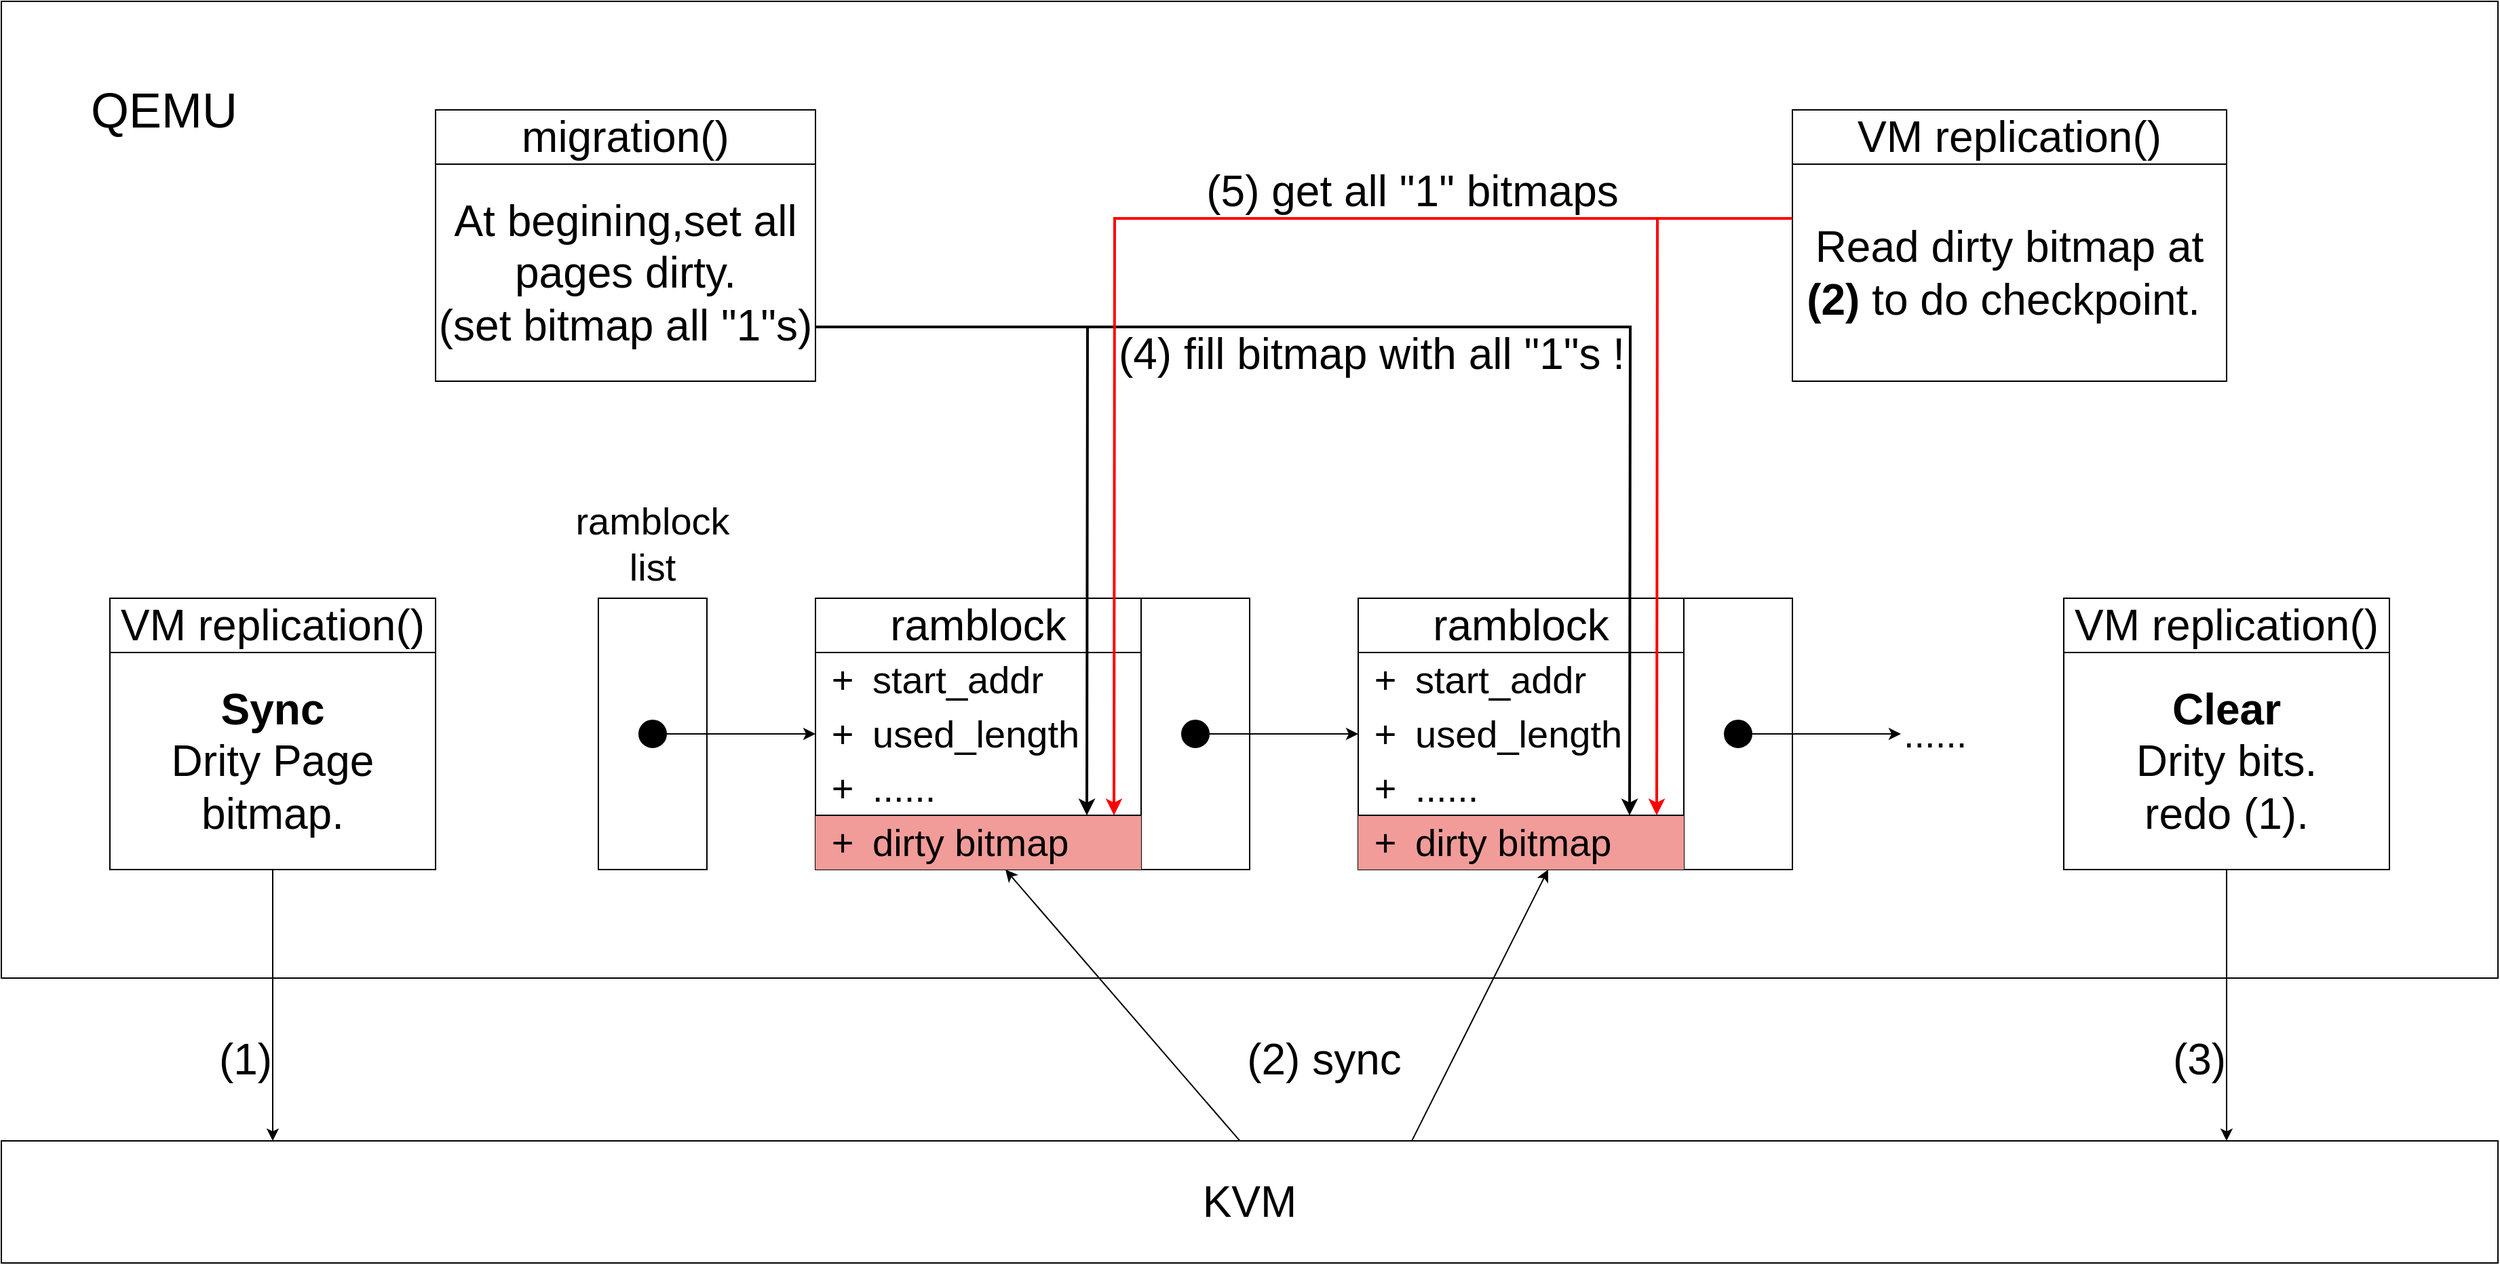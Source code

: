 <mxfile version="21.6.2" type="github">
  <diagram name="第 1 页" id="eFLcW4rc1OjBL_pe3tL0">
    <mxGraphModel dx="2846" dy="2324" grid="1" gridSize="10" guides="1" tooltips="1" connect="1" arrows="1" fold="1" page="1" pageScale="1" pageWidth="827" pageHeight="1169" math="0" shadow="0">
      <root>
        <mxCell id="0" />
        <mxCell id="1" parent="0" />
        <mxCell id="zmStRXuhUgsYv_nEsaAY-51" value="" style="rounded=0;whiteSpace=wrap;html=1;" vertex="1" parent="1">
          <mxGeometry x="-400" y="-280" width="1840" height="720" as="geometry" />
        </mxCell>
        <mxCell id="zmStRXuhUgsYv_nEsaAY-1" value="" style="rounded=0;whiteSpace=wrap;html=1;align=left;" vertex="1" parent="1">
          <mxGeometry x="200" y="200" width="240" height="160" as="geometry" />
        </mxCell>
        <mxCell id="zmStRXuhUgsYv_nEsaAY-2" value="" style="rounded=0;whiteSpace=wrap;html=1;" vertex="1" parent="1">
          <mxGeometry x="440" y="160" width="80" height="200" as="geometry" />
        </mxCell>
        <mxCell id="zmStRXuhUgsYv_nEsaAY-3" value="&lt;font style=&quot;font-size: 32px;&quot;&gt;ramblock&lt;/font&gt;" style="rounded=0;whiteSpace=wrap;html=1;" vertex="1" parent="1">
          <mxGeometry x="200" y="160" width="240" height="40" as="geometry" />
        </mxCell>
        <mxCell id="zmStRXuhUgsYv_nEsaAY-4" value="&lt;span style=&quot;background-color: initial;&quot;&gt;&lt;font style=&quot;font-size: 28px;&quot;&gt;dirty bitmap&lt;/font&gt;&lt;/span&gt;" style="text;html=1;strokeColor=none;fillColor=#F19C99;align=left;verticalAlign=middle;whiteSpace=wrap;rounded=0;" vertex="1" parent="1">
          <mxGeometry x="240" y="320" width="200" height="40" as="geometry" />
        </mxCell>
        <mxCell id="zmStRXuhUgsYv_nEsaAY-5" value="&lt;font style=&quot;font-size: 28px;&quot;&gt;+&lt;/font&gt;" style="text;html=1;strokeColor=none;fillColor=#F19C99;align=center;verticalAlign=middle;whiteSpace=wrap;rounded=0;" vertex="1" parent="1">
          <mxGeometry x="200" y="320" width="40" height="40" as="geometry" />
        </mxCell>
        <mxCell id="zmStRXuhUgsYv_nEsaAY-6" value="&lt;span style=&quot;background-color: initial;&quot;&gt;&lt;font style=&quot;font-size: 28px;&quot;&gt;start_addr&lt;/font&gt;&lt;/span&gt;" style="text;html=1;strokeColor=none;fillColor=none;align=left;verticalAlign=middle;whiteSpace=wrap;rounded=0;" vertex="1" parent="1">
          <mxGeometry x="240" y="200" width="200" height="40" as="geometry" />
        </mxCell>
        <mxCell id="zmStRXuhUgsYv_nEsaAY-7" value="&lt;font style=&quot;font-size: 28px;&quot;&gt;+&lt;/font&gt;" style="text;html=1;strokeColor=none;fillColor=none;align=center;verticalAlign=middle;whiteSpace=wrap;rounded=0;" vertex="1" parent="1">
          <mxGeometry x="200" y="200" width="40" height="40" as="geometry" />
        </mxCell>
        <mxCell id="zmStRXuhUgsYv_nEsaAY-8" value="&lt;span style=&quot;background-color: initial;&quot;&gt;&lt;font style=&quot;font-size: 28px;&quot;&gt;used_length&lt;/font&gt;&lt;/span&gt;" style="text;html=1;strokeColor=none;fillColor=none;align=left;verticalAlign=middle;whiteSpace=wrap;rounded=0;" vertex="1" parent="1">
          <mxGeometry x="240" y="240" width="200" height="40" as="geometry" />
        </mxCell>
        <mxCell id="zmStRXuhUgsYv_nEsaAY-9" value="&lt;font style=&quot;font-size: 28px;&quot;&gt;+&lt;/font&gt;" style="text;html=1;strokeColor=none;fillColor=none;align=center;verticalAlign=middle;whiteSpace=wrap;rounded=0;" vertex="1" parent="1">
          <mxGeometry x="200" y="240" width="40" height="40" as="geometry" />
        </mxCell>
        <mxCell id="zmStRXuhUgsYv_nEsaAY-10" value="&lt;span style=&quot;background-color: initial;&quot;&gt;&lt;font style=&quot;font-size: 28px;&quot;&gt;......&lt;/font&gt;&lt;/span&gt;" style="text;html=1;strokeColor=none;fillColor=none;align=left;verticalAlign=middle;whiteSpace=wrap;rounded=0;" vertex="1" parent="1">
          <mxGeometry x="240" y="280" width="200" height="40" as="geometry" />
        </mxCell>
        <mxCell id="zmStRXuhUgsYv_nEsaAY-11" value="&lt;font style=&quot;font-size: 28px;&quot;&gt;+&lt;/font&gt;" style="text;html=1;strokeColor=none;fillColor=none;align=center;verticalAlign=middle;whiteSpace=wrap;rounded=0;" vertex="1" parent="1">
          <mxGeometry x="200" y="280" width="40" height="40" as="geometry" />
        </mxCell>
        <mxCell id="zmStRXuhUgsYv_nEsaAY-12" value="" style="rounded=0;whiteSpace=wrap;html=1;align=left;" vertex="1" parent="1">
          <mxGeometry x="600" y="200" width="240" height="160" as="geometry" />
        </mxCell>
        <mxCell id="zmStRXuhUgsYv_nEsaAY-13" value="" style="rounded=0;whiteSpace=wrap;html=1;" vertex="1" parent="1">
          <mxGeometry x="840" y="160" width="80" height="200" as="geometry" />
        </mxCell>
        <mxCell id="zmStRXuhUgsYv_nEsaAY-14" value="&lt;font style=&quot;font-size: 32px;&quot;&gt;ramblock&lt;/font&gt;" style="rounded=0;whiteSpace=wrap;html=1;" vertex="1" parent="1">
          <mxGeometry x="600" y="160" width="240" height="40" as="geometry" />
        </mxCell>
        <mxCell id="zmStRXuhUgsYv_nEsaAY-15" value="&lt;span style=&quot;background-color: initial;&quot;&gt;&lt;font style=&quot;font-size: 28px;&quot;&gt;dirty bitmap&lt;/font&gt;&lt;/span&gt;" style="text;html=1;strokeColor=none;fillColor=#F19C99;align=left;verticalAlign=middle;whiteSpace=wrap;rounded=0;" vertex="1" parent="1">
          <mxGeometry x="640" y="320" width="200" height="40" as="geometry" />
        </mxCell>
        <mxCell id="zmStRXuhUgsYv_nEsaAY-16" value="&lt;font style=&quot;font-size: 28px;&quot;&gt;+&lt;/font&gt;" style="text;html=1;strokeColor=none;fillColor=#F19C99;align=center;verticalAlign=middle;whiteSpace=wrap;rounded=0;" vertex="1" parent="1">
          <mxGeometry x="600" y="320" width="40" height="40" as="geometry" />
        </mxCell>
        <mxCell id="zmStRXuhUgsYv_nEsaAY-17" value="&lt;span style=&quot;background-color: initial;&quot;&gt;&lt;font style=&quot;font-size: 28px;&quot;&gt;start_addr&lt;/font&gt;&lt;/span&gt;" style="text;html=1;strokeColor=none;fillColor=none;align=left;verticalAlign=middle;whiteSpace=wrap;rounded=0;" vertex="1" parent="1">
          <mxGeometry x="640" y="200" width="200" height="40" as="geometry" />
        </mxCell>
        <mxCell id="zmStRXuhUgsYv_nEsaAY-18" value="&lt;font style=&quot;font-size: 28px;&quot;&gt;+&lt;/font&gt;" style="text;html=1;strokeColor=none;fillColor=none;align=center;verticalAlign=middle;whiteSpace=wrap;rounded=0;" vertex="1" parent="1">
          <mxGeometry x="600" y="200" width="40" height="40" as="geometry" />
        </mxCell>
        <mxCell id="zmStRXuhUgsYv_nEsaAY-19" value="&lt;span style=&quot;background-color: initial;&quot;&gt;&lt;font style=&quot;font-size: 28px;&quot;&gt;used_length&lt;/font&gt;&lt;/span&gt;" style="text;html=1;strokeColor=none;fillColor=none;align=left;verticalAlign=middle;whiteSpace=wrap;rounded=0;" vertex="1" parent="1">
          <mxGeometry x="640" y="240" width="200" height="40" as="geometry" />
        </mxCell>
        <mxCell id="zmStRXuhUgsYv_nEsaAY-20" value="&lt;font style=&quot;font-size: 28px;&quot;&gt;+&lt;/font&gt;" style="text;html=1;strokeColor=none;fillColor=none;align=center;verticalAlign=middle;whiteSpace=wrap;rounded=0;" vertex="1" parent="1">
          <mxGeometry x="600" y="240" width="40" height="40" as="geometry" />
        </mxCell>
        <mxCell id="zmStRXuhUgsYv_nEsaAY-21" value="&lt;span style=&quot;background-color: initial;&quot;&gt;&lt;font style=&quot;font-size: 28px;&quot;&gt;......&lt;/font&gt;&lt;/span&gt;" style="text;html=1;strokeColor=none;fillColor=none;align=left;verticalAlign=middle;whiteSpace=wrap;rounded=0;" vertex="1" parent="1">
          <mxGeometry x="640" y="280" width="200" height="40" as="geometry" />
        </mxCell>
        <mxCell id="zmStRXuhUgsYv_nEsaAY-22" value="&lt;font style=&quot;font-size: 28px;&quot;&gt;+&lt;/font&gt;" style="text;html=1;strokeColor=none;fillColor=none;align=center;verticalAlign=middle;whiteSpace=wrap;rounded=0;" vertex="1" parent="1">
          <mxGeometry x="600" y="280" width="40" height="40" as="geometry" />
        </mxCell>
        <mxCell id="zmStRXuhUgsYv_nEsaAY-23" value="" style="rounded=0;whiteSpace=wrap;html=1;" vertex="1" parent="1">
          <mxGeometry x="40" y="160" width="80" height="200" as="geometry" />
        </mxCell>
        <mxCell id="zmStRXuhUgsYv_nEsaAY-25" style="edgeStyle=orthogonalEdgeStyle;rounded=0;orthogonalLoop=1;jettySize=auto;html=1;exitX=1;exitY=0.5;exitDx=0;exitDy=0;entryX=0;entryY=0.5;entryDx=0;entryDy=0;" edge="1" parent="1" source="zmStRXuhUgsYv_nEsaAY-24" target="zmStRXuhUgsYv_nEsaAY-9">
          <mxGeometry relative="1" as="geometry" />
        </mxCell>
        <mxCell id="zmStRXuhUgsYv_nEsaAY-24" value="" style="ellipse;whiteSpace=wrap;html=1;aspect=fixed;fillColor=#000000;" vertex="1" parent="1">
          <mxGeometry x="70" y="250" width="20" height="20" as="geometry" />
        </mxCell>
        <mxCell id="zmStRXuhUgsYv_nEsaAY-26" value="&lt;div style=&quot;&quot;&gt;&lt;span style=&quot;font-size: 28px; background-color: initial;&quot;&gt;ramblock&lt;/span&gt;&lt;/div&gt;&lt;span style=&quot;background-color: initial;&quot;&gt;&lt;div style=&quot;&quot;&gt;&lt;span style=&quot;font-size: 28px; background-color: initial;&quot;&gt;list&lt;/span&gt;&lt;/div&gt;&lt;/span&gt;" style="text;html=1;strokeColor=none;fillColor=none;align=center;verticalAlign=middle;whiteSpace=wrap;rounded=0;" vertex="1" parent="1">
          <mxGeometry y="80" width="160" height="80" as="geometry" />
        </mxCell>
        <mxCell id="zmStRXuhUgsYv_nEsaAY-28" style="edgeStyle=orthogonalEdgeStyle;rounded=0;orthogonalLoop=1;jettySize=auto;html=1;exitX=1;exitY=0.5;exitDx=0;exitDy=0;entryX=0;entryY=0.5;entryDx=0;entryDy=0;" edge="1" parent="1" source="zmStRXuhUgsYv_nEsaAY-27" target="zmStRXuhUgsYv_nEsaAY-20">
          <mxGeometry relative="1" as="geometry" />
        </mxCell>
        <mxCell id="zmStRXuhUgsYv_nEsaAY-27" value="" style="ellipse;whiteSpace=wrap;html=1;aspect=fixed;fillColor=#000000;" vertex="1" parent="1">
          <mxGeometry x="470" y="250" width="20" height="20" as="geometry" />
        </mxCell>
        <mxCell id="zmStRXuhUgsYv_nEsaAY-30" style="edgeStyle=orthogonalEdgeStyle;rounded=0;orthogonalLoop=1;jettySize=auto;html=1;exitX=1;exitY=0.5;exitDx=0;exitDy=0;" edge="1" parent="1" source="zmStRXuhUgsYv_nEsaAY-29">
          <mxGeometry relative="1" as="geometry">
            <mxPoint x="1000" y="260" as="targetPoint" />
          </mxGeometry>
        </mxCell>
        <mxCell id="zmStRXuhUgsYv_nEsaAY-29" value="" style="ellipse;whiteSpace=wrap;html=1;aspect=fixed;fillColor=#000000;" vertex="1" parent="1">
          <mxGeometry x="870" y="250" width="20" height="20" as="geometry" />
        </mxCell>
        <mxCell id="zmStRXuhUgsYv_nEsaAY-31" value="&lt;span style=&quot;background-color: initial;&quot;&gt;&lt;font style=&quot;font-size: 28px;&quot;&gt;......&lt;/font&gt;&lt;/span&gt;" style="text;html=1;strokeColor=none;fillColor=none;align=left;verticalAlign=middle;whiteSpace=wrap;rounded=0;" vertex="1" parent="1">
          <mxGeometry x="1000" y="240" width="80" height="40" as="geometry" />
        </mxCell>
        <mxCell id="zmStRXuhUgsYv_nEsaAY-32" value="&lt;font style=&quot;font-size: 32px;&quot;&gt;&lt;b&gt;Sync&lt;/b&gt;&lt;br&gt;Drity Page&lt;br&gt;bitmap.&lt;br&gt;&lt;/font&gt;" style="rounded=0;whiteSpace=wrap;html=1;" vertex="1" parent="1">
          <mxGeometry x="-320" y="200" width="240" height="160" as="geometry" />
        </mxCell>
        <mxCell id="zmStRXuhUgsYv_nEsaAY-33" value="&lt;font style=&quot;font-size: 32px;&quot;&gt;KVM&lt;/font&gt;" style="rounded=0;whiteSpace=wrap;html=1;" vertex="1" parent="1">
          <mxGeometry x="-400" y="560" width="1840" height="90" as="geometry" />
        </mxCell>
        <mxCell id="zmStRXuhUgsYv_nEsaAY-35" value="" style="endArrow=classic;html=1;rounded=0;" edge="1" parent="1">
          <mxGeometry width="50" height="50" relative="1" as="geometry">
            <mxPoint x="-200" y="360" as="sourcePoint" />
            <mxPoint x="-200" y="560" as="targetPoint" />
          </mxGeometry>
        </mxCell>
        <mxCell id="zmStRXuhUgsYv_nEsaAY-36" value="&lt;font style=&quot;font-size: 32px;&quot;&gt;(1)&lt;/font&gt;" style="text;html=1;strokeColor=none;fillColor=none;align=center;verticalAlign=middle;whiteSpace=wrap;rounded=0;" vertex="1" parent="1">
          <mxGeometry x="-240" y="480" width="40" height="40" as="geometry" />
        </mxCell>
        <mxCell id="zmStRXuhUgsYv_nEsaAY-40" value="&lt;font style=&quot;font-size: 32px;&quot;&gt;&lt;b&gt;Clear&lt;/b&gt;&lt;br&gt;Drity bits.&lt;br&gt;redo (1).&lt;br&gt;&lt;/font&gt;" style="rounded=0;whiteSpace=wrap;html=1;" vertex="1" parent="1">
          <mxGeometry x="1120" y="200" width="240" height="160" as="geometry" />
        </mxCell>
        <mxCell id="zmStRXuhUgsYv_nEsaAY-41" value="" style="endArrow=classic;html=1;rounded=0;" edge="1" parent="1">
          <mxGeometry width="50" height="50" relative="1" as="geometry">
            <mxPoint x="1240" y="360" as="sourcePoint" />
            <mxPoint x="1240" y="560" as="targetPoint" />
          </mxGeometry>
        </mxCell>
        <mxCell id="zmStRXuhUgsYv_nEsaAY-42" value="&lt;font style=&quot;font-size: 32px;&quot;&gt;(3)&lt;/font&gt;" style="text;html=1;strokeColor=none;fillColor=none;align=center;verticalAlign=middle;whiteSpace=wrap;rounded=0;" vertex="1" parent="1">
          <mxGeometry x="1200" y="480" width="40" height="40" as="geometry" />
        </mxCell>
        <mxCell id="zmStRXuhUgsYv_nEsaAY-43" value="" style="endArrow=classic;html=1;rounded=0;entryX=0.5;entryY=1;entryDx=0;entryDy=0;exitX=0.496;exitY=-0.002;exitDx=0;exitDy=0;exitPerimeter=0;" edge="1" parent="1" source="zmStRXuhUgsYv_nEsaAY-33" target="zmStRXuhUgsYv_nEsaAY-4">
          <mxGeometry width="50" height="50" relative="1" as="geometry">
            <mxPoint x="520" y="560" as="sourcePoint" />
            <mxPoint x="570" y="510" as="targetPoint" />
          </mxGeometry>
        </mxCell>
        <mxCell id="zmStRXuhUgsYv_nEsaAY-44" value="" style="endArrow=classic;html=1;rounded=0;entryX=0.5;entryY=1;entryDx=0;entryDy=0;exitX=0.565;exitY=-0.002;exitDx=0;exitDy=0;exitPerimeter=0;" edge="1" parent="1" source="zmStRXuhUgsYv_nEsaAY-33" target="zmStRXuhUgsYv_nEsaAY-15">
          <mxGeometry width="50" height="50" relative="1" as="geometry">
            <mxPoint x="540" y="530" as="sourcePoint" />
            <mxPoint x="350" y="490" as="targetPoint" />
          </mxGeometry>
        </mxCell>
        <mxCell id="zmStRXuhUgsYv_nEsaAY-45" value="&lt;font style=&quot;font-size: 32px;&quot;&gt;(2) sync&lt;/font&gt;" style="text;html=1;strokeColor=none;fillColor=none;align=center;verticalAlign=middle;whiteSpace=wrap;rounded=0;" vertex="1" parent="1">
          <mxGeometry x="480" y="480" width="190" height="40" as="geometry" />
        </mxCell>
        <mxCell id="zmStRXuhUgsYv_nEsaAY-46" value="" style="endArrow=none;html=1;rounded=0;entryX=1;entryY=1;entryDx=0;entryDy=0;" edge="1" parent="1" target="zmStRXuhUgsYv_nEsaAY-10">
          <mxGeometry width="50" height="50" relative="1" as="geometry">
            <mxPoint x="200" y="320" as="sourcePoint" />
            <mxPoint x="250" y="270" as="targetPoint" />
          </mxGeometry>
        </mxCell>
        <mxCell id="zmStRXuhUgsYv_nEsaAY-47" value="" style="endArrow=none;html=1;rounded=0;entryX=1;entryY=1;entryDx=0;entryDy=0;" edge="1" parent="1" target="zmStRXuhUgsYv_nEsaAY-21">
          <mxGeometry width="50" height="50" relative="1" as="geometry">
            <mxPoint x="600" y="320" as="sourcePoint" />
            <mxPoint x="650" y="270" as="targetPoint" />
          </mxGeometry>
        </mxCell>
        <mxCell id="zmStRXuhUgsYv_nEsaAY-49" value="&lt;font style=&quot;font-size: 32px;&quot;&gt;VM replication()&lt;/font&gt;" style="rounded=0;whiteSpace=wrap;html=1;" vertex="1" parent="1">
          <mxGeometry x="-320" y="160" width="240" height="40" as="geometry" />
        </mxCell>
        <mxCell id="zmStRXuhUgsYv_nEsaAY-50" value="&lt;font style=&quot;font-size: 32px;&quot;&gt;VM replication()&lt;/font&gt;" style="rounded=0;whiteSpace=wrap;html=1;" vertex="1" parent="1">
          <mxGeometry x="1120" y="160" width="240" height="40" as="geometry" />
        </mxCell>
        <mxCell id="zmStRXuhUgsYv_nEsaAY-55" style="edgeStyle=orthogonalEdgeStyle;rounded=0;orthogonalLoop=1;jettySize=auto;html=1;exitX=1;exitY=0.75;exitDx=0;exitDy=0;strokeWidth=2;" edge="1" parent="1" source="zmStRXuhUgsYv_nEsaAY-53">
          <mxGeometry relative="1" as="geometry">
            <mxPoint x="400" y="320" as="targetPoint" />
          </mxGeometry>
        </mxCell>
        <mxCell id="zmStRXuhUgsYv_nEsaAY-53" value="&lt;font style=&quot;font-size: 32px;&quot;&gt;At begining,set all pages dirty.&lt;br&gt;(set bitmap all &quot;1&quot;s)&lt;br&gt;&lt;/font&gt;" style="rounded=0;whiteSpace=wrap;html=1;" vertex="1" parent="1">
          <mxGeometry x="-80" y="-160" width="280" height="160" as="geometry" />
        </mxCell>
        <mxCell id="zmStRXuhUgsYv_nEsaAY-54" value="&lt;font style=&quot;font-size: 32px;&quot;&gt;migration()&lt;/font&gt;" style="rounded=0;whiteSpace=wrap;html=1;" vertex="1" parent="1">
          <mxGeometry x="-80" y="-200" width="280" height="40" as="geometry" />
        </mxCell>
        <mxCell id="zmStRXuhUgsYv_nEsaAY-56" style="edgeStyle=orthogonalEdgeStyle;rounded=0;orthogonalLoop=1;jettySize=auto;html=1;exitX=1;exitY=0.75;exitDx=0;exitDy=0;strokeWidth=2;" edge="1" parent="1" source="zmStRXuhUgsYv_nEsaAY-53">
          <mxGeometry relative="1" as="geometry">
            <mxPoint x="800" y="320" as="targetPoint" />
            <mxPoint x="210" y="-30" as="sourcePoint" />
          </mxGeometry>
        </mxCell>
        <mxCell id="zmStRXuhUgsYv_nEsaAY-60" style="edgeStyle=orthogonalEdgeStyle;rounded=0;orthogonalLoop=1;jettySize=auto;html=1;exitX=0;exitY=0.25;exitDx=0;exitDy=0;strokeWidth=2;strokeColor=#FF0000;" edge="1" parent="1" source="zmStRXuhUgsYv_nEsaAY-57">
          <mxGeometry relative="1" as="geometry">
            <mxPoint x="820" y="320" as="targetPoint" />
          </mxGeometry>
        </mxCell>
        <mxCell id="zmStRXuhUgsYv_nEsaAY-57" value="&lt;font style=&quot;font-size: 32px;&quot;&gt;Read dirty bitmap at &lt;b&gt;(2)&lt;/b&gt; to do checkpoint.&amp;nbsp;&lt;br&gt;&lt;/font&gt;" style="rounded=0;whiteSpace=wrap;html=1;" vertex="1" parent="1">
          <mxGeometry x="920" y="-160" width="320" height="160" as="geometry" />
        </mxCell>
        <mxCell id="zmStRXuhUgsYv_nEsaAY-58" value="&lt;font style=&quot;font-size: 32px;&quot;&gt;VM replication()&lt;/font&gt;" style="rounded=0;whiteSpace=wrap;html=1;" vertex="1" parent="1">
          <mxGeometry x="920" y="-200" width="320" height="40" as="geometry" />
        </mxCell>
        <mxCell id="zmStRXuhUgsYv_nEsaAY-59" value="&lt;font style=&quot;font-size: 32px;&quot;&gt;(4) fill bitmap with all &quot;1&quot;s !&lt;/font&gt;" style="text;html=1;strokeColor=none;fillColor=none;align=center;verticalAlign=middle;whiteSpace=wrap;rounded=0;" vertex="1" parent="1">
          <mxGeometry x="420" y="-40" width="380" height="40" as="geometry" />
        </mxCell>
        <mxCell id="zmStRXuhUgsYv_nEsaAY-61" style="edgeStyle=orthogonalEdgeStyle;rounded=0;orthogonalLoop=1;jettySize=auto;html=1;exitX=0;exitY=0.25;exitDx=0;exitDy=0;strokeWidth=2;strokeColor=#FF0000;" edge="1" parent="1" source="zmStRXuhUgsYv_nEsaAY-57">
          <mxGeometry relative="1" as="geometry">
            <mxPoint x="420" y="320" as="targetPoint" />
            <mxPoint x="827" y="-140" as="sourcePoint" />
          </mxGeometry>
        </mxCell>
        <mxCell id="zmStRXuhUgsYv_nEsaAY-62" value="&lt;font style=&quot;font-size: 32px;&quot;&gt;(5) get all &quot;1&quot; bitmaps&lt;/font&gt;" style="text;html=1;strokeColor=none;fillColor=none;align=center;verticalAlign=middle;whiteSpace=wrap;rounded=0;" vertex="1" parent="1">
          <mxGeometry x="440" y="-160" width="400" height="40" as="geometry" />
        </mxCell>
        <mxCell id="zmStRXuhUgsYv_nEsaAY-63" value="&lt;font style=&quot;font-size: 36px;&quot;&gt;QEMU&lt;/font&gt;" style="text;html=1;strokeColor=none;fillColor=none;align=center;verticalAlign=middle;whiteSpace=wrap;rounded=0;" vertex="1" parent="1">
          <mxGeometry x="-360" y="-240" width="160" height="80" as="geometry" />
        </mxCell>
      </root>
    </mxGraphModel>
  </diagram>
</mxfile>
